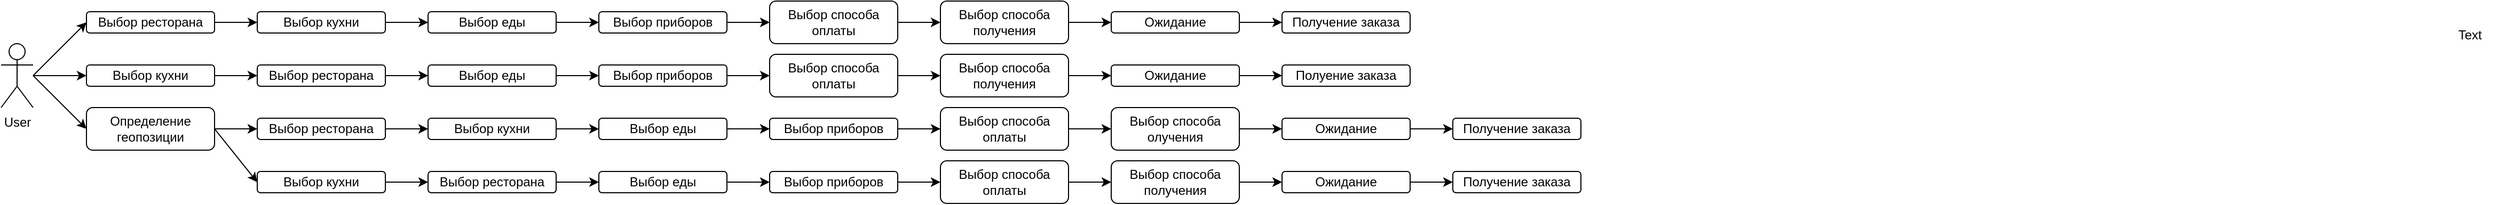 <mxfile version="11.2.8" type="github" pages="1"><diagram name="Page-1" id="0783ab3e-0a74-02c8-0abd-f7b4e66b4bec"><mxGraphModel dx="563" dy="315" grid="1" gridSize="10" guides="1" tooltips="1" connect="1" arrows="1" fold="1" page="1" pageScale="1" pageWidth="1169" pageHeight="827" background="#ffffff" math="0" shadow="0"><root><mxCell id="0"/><mxCell id="1" parent="0"/><mxCell id="1xkkq5ihG8ovqTxvuMTU-2" style="rounded=0;orthogonalLoop=1;jettySize=auto;html=1;entryX=0;entryY=0.5;entryDx=0;entryDy=0;" edge="1" parent="1" target="1xkkq5ihG8ovqTxvuMTU-3"><mxGeometry relative="1" as="geometry"><mxPoint x="120" y="120" as="targetPoint"/><mxPoint x="70" y="150" as="sourcePoint"/></mxGeometry></mxCell><mxCell id="1xkkq5ihG8ovqTxvuMTU-1" value="&lt;div&gt;User&lt;/div&gt;" style="shape=umlActor;verticalLabelPosition=bottom;labelBackgroundColor=#ffffff;verticalAlign=top;html=1;outlineConnect=0;" vertex="1" parent="1"><mxGeometry x="40" y="120" width="30" height="60" as="geometry"/></mxCell><mxCell id="1xkkq5ihG8ovqTxvuMTU-3" value="Выбор ресторана" style="rounded=1;whiteSpace=wrap;html=1;" vertex="1" parent="1"><mxGeometry x="120" y="90" width="120" height="20" as="geometry"/></mxCell><mxCell id="1xkkq5ihG8ovqTxvuMTU-4" style="rounded=0;orthogonalLoop=1;jettySize=auto;html=1;entryX=0;entryY=0.5;entryDx=0;entryDy=0;" edge="1" parent="1" target="1xkkq5ihG8ovqTxvuMTU-5"><mxGeometry relative="1" as="geometry"><mxPoint x="120" y="160.0" as="targetPoint"/><mxPoint x="70" y="150" as="sourcePoint"/></mxGeometry></mxCell><mxCell id="1xkkq5ihG8ovqTxvuMTU-5" value="&lt;div&gt;Выбор кухни&lt;/div&gt;" style="rounded=1;whiteSpace=wrap;html=1;" vertex="1" parent="1"><mxGeometry x="120" y="140" width="120" height="20" as="geometry"/></mxCell><mxCell id="1xkkq5ihG8ovqTxvuMTU-7" style="rounded=0;orthogonalLoop=1;jettySize=auto;html=1;exitX=1;exitY=0.5;exitDx=0;exitDy=0;entryX=0;entryY=0.5;entryDx=0;entryDy=0;" edge="1" parent="1" source="1xkkq5ihG8ovqTxvuMTU-5" target="1xkkq5ihG8ovqTxvuMTU-8"><mxGeometry relative="1" as="geometry"><mxPoint x="280" y="180.0" as="targetPoint"/><mxPoint x="230" y="210" as="sourcePoint"/></mxGeometry></mxCell><mxCell id="1xkkq5ihG8ovqTxvuMTU-8" value="Выбор ресторана" style="rounded=1;whiteSpace=wrap;html=1;" vertex="1" parent="1"><mxGeometry x="280" y="140" width="120" height="20" as="geometry"/></mxCell><mxCell id="1xkkq5ihG8ovqTxvuMTU-9" style="rounded=0;orthogonalLoop=1;jettySize=auto;html=1;exitX=1;exitY=0.5;exitDx=0;exitDy=0;" edge="1" parent="1" source="1xkkq5ihG8ovqTxvuMTU-3"><mxGeometry relative="1" as="geometry"><mxPoint x="280" y="100" as="targetPoint"/><mxPoint x="190.0" y="100.0" as="sourcePoint"/></mxGeometry></mxCell><mxCell id="1xkkq5ihG8ovqTxvuMTU-10" value="&lt;div&gt;Выбор кухни&lt;/div&gt;" style="rounded=1;whiteSpace=wrap;html=1;" vertex="1" parent="1"><mxGeometry x="280" y="90" width="120" height="20" as="geometry"/></mxCell><mxCell id="1xkkq5ihG8ovqTxvuMTU-11" style="rounded=0;orthogonalLoop=1;jettySize=auto;html=1;entryX=0;entryY=0.5;entryDx=0;entryDy=0;" edge="1" parent="1" target="1xkkq5ihG8ovqTxvuMTU-12"><mxGeometry relative="1" as="geometry"><mxPoint x="130" y="200" as="targetPoint"/><mxPoint x="70" y="150" as="sourcePoint"/></mxGeometry></mxCell><mxCell id="1xkkq5ihG8ovqTxvuMTU-12" value="Определение геопозиции" style="rounded=1;whiteSpace=wrap;html=1;" vertex="1" parent="1"><mxGeometry x="120" y="180" width="120" height="40" as="geometry"/></mxCell><mxCell id="1xkkq5ihG8ovqTxvuMTU-13" style="rounded=0;orthogonalLoop=1;jettySize=auto;html=1;exitX=1;exitY=0.5;exitDx=0;exitDy=0;entryX=0;entryY=0.5;entryDx=0;entryDy=0;" edge="1" parent="1" source="1xkkq5ihG8ovqTxvuMTU-12" target="1xkkq5ihG8ovqTxvuMTU-14"><mxGeometry relative="1" as="geometry"><mxPoint x="280" y="220.0" as="targetPoint"/><mxPoint x="230" y="250" as="sourcePoint"/></mxGeometry></mxCell><mxCell id="1xkkq5ihG8ovqTxvuMTU-14" value="Выбор ресторана" style="rounded=1;whiteSpace=wrap;html=1;" vertex="1" parent="1"><mxGeometry x="280" y="190" width="120" height="20" as="geometry"/></mxCell><mxCell id="1xkkq5ihG8ovqTxvuMTU-16" style="rounded=0;orthogonalLoop=1;jettySize=auto;html=1;" edge="1" parent="1"><mxGeometry relative="1" as="geometry"><mxPoint x="440.0" y="200.0" as="targetPoint"/><mxPoint x="400" y="200" as="sourcePoint"/></mxGeometry></mxCell><mxCell id="1xkkq5ihG8ovqTxvuMTU-17" value="&lt;div&gt;Выбор кухни&lt;/div&gt;" style="rounded=1;whiteSpace=wrap;html=1;" vertex="1" parent="1"><mxGeometry x="440" y="190" width="120" height="20" as="geometry"/></mxCell><mxCell id="1xkkq5ihG8ovqTxvuMTU-18" style="rounded=0;orthogonalLoop=1;jettySize=auto;html=1;" edge="1" parent="1"><mxGeometry relative="1" as="geometry"><mxPoint x="440" y="150" as="targetPoint"/><mxPoint x="400" y="150" as="sourcePoint"/></mxGeometry></mxCell><mxCell id="1xkkq5ihG8ovqTxvuMTU-19" value="&lt;div&gt;Выбор еды&lt;/div&gt;" style="rounded=1;whiteSpace=wrap;html=1;" vertex="1" parent="1"><mxGeometry x="440" y="140" width="120" height="20" as="geometry"/></mxCell><mxCell id="1xkkq5ihG8ovqTxvuMTU-20" style="rounded=0;orthogonalLoop=1;jettySize=auto;html=1;" edge="1" parent="1"><mxGeometry relative="1" as="geometry"><mxPoint x="440" y="100" as="targetPoint"/><mxPoint x="400" y="100" as="sourcePoint"/></mxGeometry></mxCell><mxCell id="1xkkq5ihG8ovqTxvuMTU-21" value="&lt;div&gt;Выбор еды&lt;/div&gt;" style="rounded=1;whiteSpace=wrap;html=1;" vertex="1" parent="1"><mxGeometry x="440" y="90" width="120" height="20" as="geometry"/></mxCell><mxCell id="1xkkq5ihG8ovqTxvuMTU-22" style="rounded=0;orthogonalLoop=1;jettySize=auto;html=1;" edge="1" parent="1"><mxGeometry relative="1" as="geometry"><mxPoint x="600" y="200" as="targetPoint"/><mxPoint x="560" y="200" as="sourcePoint"/></mxGeometry></mxCell><mxCell id="1xkkq5ihG8ovqTxvuMTU-23" value="&lt;div&gt;Выбор еды&lt;/div&gt;" style="rounded=1;whiteSpace=wrap;html=1;" vertex="1" parent="1"><mxGeometry x="600" y="190" width="120" height="20" as="geometry"/></mxCell><mxCell id="1xkkq5ihG8ovqTxvuMTU-27" style="rounded=0;orthogonalLoop=1;jettySize=auto;html=1;" edge="1" parent="1"><mxGeometry relative="1" as="geometry"><mxPoint x="600" y="150" as="targetPoint"/><mxPoint x="560" y="150" as="sourcePoint"/></mxGeometry></mxCell><mxCell id="1xkkq5ihG8ovqTxvuMTU-28" value="&lt;div&gt;Выбор приборов&lt;/div&gt;" style="rounded=1;whiteSpace=wrap;html=1;" vertex="1" parent="1"><mxGeometry x="600" y="140" width="120" height="20" as="geometry"/></mxCell><mxCell id="1xkkq5ihG8ovqTxvuMTU-29" style="rounded=0;orthogonalLoop=1;jettySize=auto;html=1;" edge="1" parent="1"><mxGeometry relative="1" as="geometry"><mxPoint x="600" y="100.0" as="targetPoint"/><mxPoint x="560" y="100.0" as="sourcePoint"/></mxGeometry></mxCell><mxCell id="1xkkq5ihG8ovqTxvuMTU-30" value="&lt;div&gt;Выбор приборов&lt;/div&gt;" style="rounded=1;whiteSpace=wrap;html=1;" vertex="1" parent="1"><mxGeometry x="600" y="90" width="120" height="20" as="geometry"/></mxCell><mxCell id="1xkkq5ihG8ovqTxvuMTU-31" style="rounded=0;orthogonalLoop=1;jettySize=auto;html=1;" edge="1" parent="1"><mxGeometry relative="1" as="geometry"><mxPoint x="760" y="200" as="targetPoint"/><mxPoint x="720" y="200" as="sourcePoint"/></mxGeometry></mxCell><mxCell id="1xkkq5ihG8ovqTxvuMTU-32" value="&lt;div&gt;Выбор приборов&lt;/div&gt;" style="rounded=1;whiteSpace=wrap;html=1;" vertex="1" parent="1"><mxGeometry x="760" y="190" width="120" height="20" as="geometry"/></mxCell><mxCell id="1xkkq5ihG8ovqTxvuMTU-33" style="rounded=0;orthogonalLoop=1;jettySize=auto;html=1;exitX=1;exitY=0.5;exitDx=0;exitDy=0;entryX=0;entryY=0.5;entryDx=0;entryDy=0;" edge="1" parent="1" source="1xkkq5ihG8ovqTxvuMTU-28" target="1xkkq5ihG8ovqTxvuMTU-34"><mxGeometry relative="1" as="geometry"><mxPoint x="760" y="140" as="targetPoint"/><mxPoint x="720" y="140" as="sourcePoint"/></mxGeometry></mxCell><mxCell id="1xkkq5ihG8ovqTxvuMTU-34" value="&lt;div&gt;Выбор способа оплаты&lt;br&gt;&lt;/div&gt;" style="rounded=1;whiteSpace=wrap;html=1;" vertex="1" parent="1"><mxGeometry x="760" y="130" width="120" height="40" as="geometry"/></mxCell><mxCell id="1xkkq5ihG8ovqTxvuMTU-35" style="rounded=0;orthogonalLoop=1;jettySize=auto;html=1;" edge="1" parent="1"><mxGeometry relative="1" as="geometry"><mxPoint x="760" y="100.0" as="targetPoint"/><mxPoint x="720" y="100.0" as="sourcePoint"/></mxGeometry></mxCell><mxCell id="1xkkq5ihG8ovqTxvuMTU-36" value="&lt;div&gt;Выбор способа оплаты&lt;br&gt;&lt;/div&gt;" style="rounded=1;whiteSpace=wrap;html=1;" vertex="1" parent="1"><mxGeometry x="760" y="80" width="120" height="40" as="geometry"/></mxCell><mxCell id="1xkkq5ihG8ovqTxvuMTU-37" style="rounded=0;orthogonalLoop=1;jettySize=auto;html=1;" edge="1" parent="1"><mxGeometry relative="1" as="geometry"><mxPoint x="920" y="200" as="targetPoint"/><mxPoint x="880" y="200" as="sourcePoint"/></mxGeometry></mxCell><mxCell id="1xkkq5ihG8ovqTxvuMTU-38" value="&lt;div&gt;Выбор способа оплаты&lt;/div&gt;" style="rounded=1;whiteSpace=wrap;html=1;" vertex="1" parent="1"><mxGeometry x="920" y="180" width="120" height="40" as="geometry"/></mxCell><mxCell id="1xkkq5ihG8ovqTxvuMTU-42" style="rounded=0;orthogonalLoop=1;jettySize=auto;html=1;exitX=1;exitY=0.5;exitDx=0;exitDy=0;entryX=0;entryY=0.5;entryDx=0;entryDy=0;" edge="1" parent="1" target="1xkkq5ihG8ovqTxvuMTU-43"><mxGeometry relative="1" as="geometry"><mxPoint x="920" y="140" as="targetPoint"/><mxPoint x="880" y="150" as="sourcePoint"/></mxGeometry></mxCell><mxCell id="1xkkq5ihG8ovqTxvuMTU-43" value="&lt;div&gt;Выбор способа получения&lt;br&gt;&lt;/div&gt;" style="rounded=1;whiteSpace=wrap;html=1;" vertex="1" parent="1"><mxGeometry x="920" y="130" width="120" height="40" as="geometry"/></mxCell><mxCell id="1xkkq5ihG8ovqTxvuMTU-44" style="rounded=0;orthogonalLoop=1;jettySize=auto;html=1;" edge="1" parent="1"><mxGeometry relative="1" as="geometry"><mxPoint x="920" y="100.0" as="targetPoint"/><mxPoint x="880" y="100.0" as="sourcePoint"/></mxGeometry></mxCell><mxCell id="1xkkq5ihG8ovqTxvuMTU-45" value="&lt;div&gt;Выбор способа получения&lt;/div&gt;" style="rounded=1;whiteSpace=wrap;html=1;" vertex="1" parent="1"><mxGeometry x="920" y="80" width="120" height="40" as="geometry"/></mxCell><mxCell id="1xkkq5ihG8ovqTxvuMTU-46" style="rounded=0;orthogonalLoop=1;jettySize=auto;html=1;" edge="1" parent="1"><mxGeometry relative="1" as="geometry"><mxPoint x="1080" y="200" as="targetPoint"/><mxPoint x="1040" y="200" as="sourcePoint"/></mxGeometry></mxCell><mxCell id="1xkkq5ihG8ovqTxvuMTU-47" value="&lt;div&gt;Выбор способа олучения&lt;br&gt;&lt;/div&gt;" style="rounded=1;whiteSpace=wrap;html=1;" vertex="1" parent="1"><mxGeometry x="1080" y="180" width="120" height="40" as="geometry"/></mxCell><mxCell id="1xkkq5ihG8ovqTxvuMTU-48" value="&lt;div&gt;Выбор кухни&lt;/div&gt;" style="rounded=1;whiteSpace=wrap;html=1;" vertex="1" parent="1"><mxGeometry x="280" y="240" width="120" height="20" as="geometry"/></mxCell><mxCell id="1xkkq5ihG8ovqTxvuMTU-49" style="rounded=0;orthogonalLoop=1;jettySize=auto;html=1;exitX=1;exitY=0.5;exitDx=0;exitDy=0;entryX=0;entryY=0.5;entryDx=0;entryDy=0;" edge="1" parent="1" source="1xkkq5ihG8ovqTxvuMTU-48" target="1xkkq5ihG8ovqTxvuMTU-50"><mxGeometry relative="1" as="geometry"><mxPoint x="440" y="280.0" as="targetPoint"/><mxPoint x="390" y="310" as="sourcePoint"/></mxGeometry></mxCell><mxCell id="1xkkq5ihG8ovqTxvuMTU-50" value="Выбор ресторана" style="rounded=1;whiteSpace=wrap;html=1;" vertex="1" parent="1"><mxGeometry x="440" y="240" width="120" height="20" as="geometry"/></mxCell><mxCell id="1xkkq5ihG8ovqTxvuMTU-51" style="rounded=0;orthogonalLoop=1;jettySize=auto;html=1;" edge="1" parent="1"><mxGeometry relative="1" as="geometry"><mxPoint x="600" y="250" as="targetPoint"/><mxPoint x="560" y="250" as="sourcePoint"/></mxGeometry></mxCell><mxCell id="1xkkq5ihG8ovqTxvuMTU-52" value="&lt;div&gt;Выбор еды&lt;/div&gt;" style="rounded=1;whiteSpace=wrap;html=1;" vertex="1" parent="1"><mxGeometry x="600" y="240" width="120" height="20" as="geometry"/></mxCell><mxCell id="1xkkq5ihG8ovqTxvuMTU-53" style="rounded=0;orthogonalLoop=1;jettySize=auto;html=1;" edge="1" parent="1"><mxGeometry relative="1" as="geometry"><mxPoint x="760" y="250" as="targetPoint"/><mxPoint x="720" y="250" as="sourcePoint"/></mxGeometry></mxCell><mxCell id="1xkkq5ihG8ovqTxvuMTU-54" value="&lt;div&gt;Выбор приборов&lt;/div&gt;" style="rounded=1;whiteSpace=wrap;html=1;" vertex="1" parent="1"><mxGeometry x="760" y="240" width="120" height="20" as="geometry"/></mxCell><mxCell id="1xkkq5ihG8ovqTxvuMTU-55" style="rounded=0;orthogonalLoop=1;jettySize=auto;html=1;exitX=1;exitY=0.5;exitDx=0;exitDy=0;entryX=0;entryY=0.5;entryDx=0;entryDy=0;" edge="1" parent="1" source="1xkkq5ihG8ovqTxvuMTU-54" target="1xkkq5ihG8ovqTxvuMTU-56"><mxGeometry relative="1" as="geometry"><mxPoint x="920" y="240" as="targetPoint"/><mxPoint x="880" y="240" as="sourcePoint"/></mxGeometry></mxCell><mxCell id="1xkkq5ihG8ovqTxvuMTU-56" value="&lt;div&gt;Выбор способа оплаты&lt;br&gt;&lt;/div&gt;" style="rounded=1;whiteSpace=wrap;html=1;" vertex="1" parent="1"><mxGeometry x="920" y="230" width="120" height="40" as="geometry"/></mxCell><mxCell id="1xkkq5ihG8ovqTxvuMTU-57" style="rounded=0;orthogonalLoop=1;jettySize=auto;html=1;exitX=1;exitY=0.5;exitDx=0;exitDy=0;entryX=0;entryY=0.5;entryDx=0;entryDy=0;" edge="1" parent="1" target="1xkkq5ihG8ovqTxvuMTU-58"><mxGeometry relative="1" as="geometry"><mxPoint x="1080" y="240" as="targetPoint"/><mxPoint x="1040" y="250" as="sourcePoint"/></mxGeometry></mxCell><mxCell id="1xkkq5ihG8ovqTxvuMTU-58" value="&lt;div&gt;Выбор способа получения&lt;br&gt;&lt;/div&gt;" style="rounded=1;whiteSpace=wrap;html=1;" vertex="1" parent="1"><mxGeometry x="1080" y="230" width="120" height="40" as="geometry"/></mxCell><mxCell id="1xkkq5ihG8ovqTxvuMTU-59" style="rounded=0;orthogonalLoop=1;jettySize=auto;html=1;entryX=0;entryY=0.5;entryDx=0;entryDy=0;" edge="1" parent="1" target="1xkkq5ihG8ovqTxvuMTU-48"><mxGeometry relative="1" as="geometry"><mxPoint x="290.0" y="210" as="targetPoint"/><mxPoint x="240" y="200" as="sourcePoint"/></mxGeometry></mxCell><mxCell id="1xkkq5ihG8ovqTxvuMTU-60" style="rounded=0;orthogonalLoop=1;jettySize=auto;html=1;exitX=1;exitY=0.5;exitDx=0;exitDy=0;entryX=0;entryY=0.5;entryDx=0;entryDy=0;" edge="1" parent="1" target="1xkkq5ihG8ovqTxvuMTU-61"><mxGeometry relative="1" as="geometry"><mxPoint x="1080" y="140" as="targetPoint"/><mxPoint x="1040" y="150" as="sourcePoint"/></mxGeometry></mxCell><mxCell id="1xkkq5ihG8ovqTxvuMTU-61" value="Ожидание" style="rounded=1;whiteSpace=wrap;html=1;" vertex="1" parent="1"><mxGeometry x="1080" y="140" width="120" height="20" as="geometry"/></mxCell><mxCell id="1xkkq5ihG8ovqTxvuMTU-62" style="rounded=0;orthogonalLoop=1;jettySize=auto;html=1;" edge="1" parent="1"><mxGeometry relative="1" as="geometry"><mxPoint x="1080" y="100.0" as="targetPoint"/><mxPoint x="1040" y="100.0" as="sourcePoint"/></mxGeometry></mxCell><mxCell id="1xkkq5ihG8ovqTxvuMTU-63" value="Ожидание" style="rounded=1;whiteSpace=wrap;html=1;" vertex="1" parent="1"><mxGeometry x="1080" y="90" width="120" height="20" as="geometry"/></mxCell><mxCell id="1xkkq5ihG8ovqTxvuMTU-64" style="rounded=0;orthogonalLoop=1;jettySize=auto;html=1;" edge="1" parent="1"><mxGeometry relative="1" as="geometry"><mxPoint x="1240" y="200" as="targetPoint"/><mxPoint x="1200" y="200" as="sourcePoint"/></mxGeometry></mxCell><mxCell id="1xkkq5ihG8ovqTxvuMTU-65" value="Ожидание" style="rounded=1;whiteSpace=wrap;html=1;" vertex="1" parent="1"><mxGeometry x="1240" y="190" width="120" height="20" as="geometry"/></mxCell><mxCell id="1xkkq5ihG8ovqTxvuMTU-66" style="rounded=0;orthogonalLoop=1;jettySize=auto;html=1;exitX=1;exitY=0.5;exitDx=0;exitDy=0;entryX=0;entryY=0.5;entryDx=0;entryDy=0;" edge="1" parent="1" target="1xkkq5ihG8ovqTxvuMTU-67"><mxGeometry relative="1" as="geometry"><mxPoint x="1240" y="240" as="targetPoint"/><mxPoint x="1200" y="250" as="sourcePoint"/></mxGeometry></mxCell><mxCell id="1xkkq5ihG8ovqTxvuMTU-67" value="Ожидание" style="rounded=1;whiteSpace=wrap;html=1;" vertex="1" parent="1"><mxGeometry x="1240" y="240" width="120" height="20" as="geometry"/></mxCell><mxCell id="1xkkq5ihG8ovqTxvuMTU-68" style="rounded=0;orthogonalLoop=1;jettySize=auto;html=1;exitX=1;exitY=0.5;exitDx=0;exitDy=0;entryX=0;entryY=0.5;entryDx=0;entryDy=0;" edge="1" parent="1" target="1xkkq5ihG8ovqTxvuMTU-69"><mxGeometry relative="1" as="geometry"><mxPoint x="1240" y="140" as="targetPoint"/><mxPoint x="1200" y="150" as="sourcePoint"/></mxGeometry></mxCell><mxCell id="1xkkq5ihG8ovqTxvuMTU-69" value="Полуение заказа" style="rounded=1;whiteSpace=wrap;html=1;" vertex="1" parent="1"><mxGeometry x="1240" y="140" width="120" height="20" as="geometry"/></mxCell><mxCell id="1xkkq5ihG8ovqTxvuMTU-70" style="rounded=0;orthogonalLoop=1;jettySize=auto;html=1;" edge="1" parent="1"><mxGeometry relative="1" as="geometry"><mxPoint x="1240" y="100.0" as="targetPoint"/><mxPoint x="1200" y="100.0" as="sourcePoint"/></mxGeometry></mxCell><mxCell id="1xkkq5ihG8ovqTxvuMTU-71" value="Получение заказа" style="rounded=1;whiteSpace=wrap;html=1;" vertex="1" parent="1"><mxGeometry x="1240" y="90" width="120" height="20" as="geometry"/></mxCell><mxCell id="1xkkq5ihG8ovqTxvuMTU-72" style="rounded=0;orthogonalLoop=1;jettySize=auto;html=1;" edge="1" parent="1"><mxGeometry relative="1" as="geometry"><mxPoint x="1400" y="200" as="targetPoint"/><mxPoint x="1360" y="200" as="sourcePoint"/></mxGeometry></mxCell><mxCell id="1xkkq5ihG8ovqTxvuMTU-73" value="Получение заказа" style="rounded=1;whiteSpace=wrap;html=1;" vertex="1" parent="1"><mxGeometry x="1400" y="190" width="120" height="20" as="geometry"/></mxCell><mxCell id="1xkkq5ihG8ovqTxvuMTU-74" style="rounded=0;orthogonalLoop=1;jettySize=auto;html=1;exitX=1;exitY=0.5;exitDx=0;exitDy=0;entryX=0;entryY=0.5;entryDx=0;entryDy=0;" edge="1" parent="1" target="1xkkq5ihG8ovqTxvuMTU-75"><mxGeometry relative="1" as="geometry"><mxPoint x="1400" y="240" as="targetPoint"/><mxPoint x="1360" y="250" as="sourcePoint"/></mxGeometry></mxCell><mxCell id="1xkkq5ihG8ovqTxvuMTU-75" value="&lt;div&gt;Получение заказа&lt;/div&gt;" style="rounded=1;whiteSpace=wrap;html=1;" vertex="1" parent="1"><mxGeometry x="1400" y="240" width="120" height="20" as="geometry"/></mxCell><mxCell id="1xkkq5ihG8ovqTxvuMTU-76" value="Text" style="text;html=1;resizable=0;points=[];autosize=1;align=left;verticalAlign=top;spacingTop=-4;" vertex="1" parent="1"><mxGeometry x="2340" y="102" width="40" height="20" as="geometry"/></mxCell></root></mxGraphModel></diagram></mxfile>